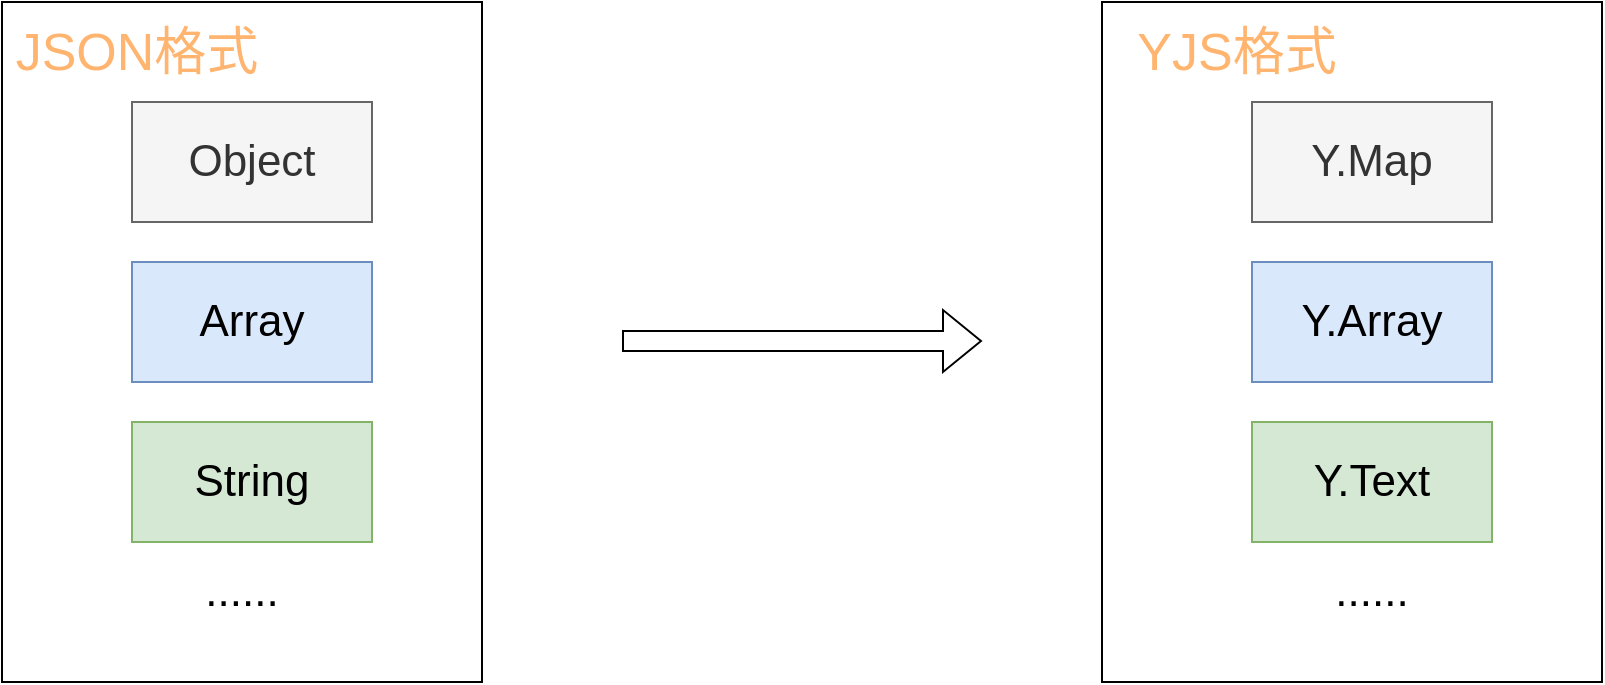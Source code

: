 <mxfile version="24.7.12">
  <diagram name="第 1 页" id="oPP8x1G1xAlBlZ8g7Wp_">
    <mxGraphModel dx="2074" dy="1145" grid="1" gridSize="10" guides="1" tooltips="1" connect="1" arrows="1" fold="1" page="1" pageScale="1" pageWidth="827" pageHeight="1169" math="0" shadow="0">
      <root>
        <mxCell id="0" />
        <mxCell id="1" parent="0" />
        <mxCell id="vi4SyUSUemwbpOqSwb4V-1" value="" style="rounded=0;whiteSpace=wrap;html=1;fontSize=22;" vertex="1" parent="1">
          <mxGeometry x="60" y="500" width="240" height="340" as="geometry" />
        </mxCell>
        <mxCell id="vi4SyUSUemwbpOqSwb4V-5" value="Object" style="rounded=0;whiteSpace=wrap;html=1;fillColor=#f5f5f5;fontColor=#333333;strokeColor=#666666;fontSize=22;" vertex="1" parent="1">
          <mxGeometry x="125" y="550" width="120" height="60" as="geometry" />
        </mxCell>
        <mxCell id="vi4SyUSUemwbpOqSwb4V-6" value="Array" style="rounded=0;whiteSpace=wrap;html=1;fillColor=#dae8fc;strokeColor=#6c8ebf;fontSize=22;" vertex="1" parent="1">
          <mxGeometry x="125" y="630" width="120" height="60" as="geometry" />
        </mxCell>
        <mxCell id="vi4SyUSUemwbpOqSwb4V-7" value="String" style="rounded=0;whiteSpace=wrap;html=1;fillColor=#d5e8d4;strokeColor=#82b366;fontSize=22;" vertex="1" parent="1">
          <mxGeometry x="125" y="710" width="120" height="60" as="geometry" />
        </mxCell>
        <mxCell id="vi4SyUSUemwbpOqSwb4V-8" value="" style="rounded=0;whiteSpace=wrap;html=1;fontSize=22;" vertex="1" parent="1">
          <mxGeometry x="610" y="500" width="250" height="340" as="geometry" />
        </mxCell>
        <mxCell id="vi4SyUSUemwbpOqSwb4V-9" value="Y.Map" style="rounded=0;whiteSpace=wrap;html=1;fillColor=#f5f5f5;fontColor=#333333;strokeColor=#666666;fontSize=22;" vertex="1" parent="1">
          <mxGeometry x="685" y="550" width="120" height="60" as="geometry" />
        </mxCell>
        <mxCell id="vi4SyUSUemwbpOqSwb4V-10" value="Y.Array" style="rounded=0;whiteSpace=wrap;html=1;fillColor=#dae8fc;strokeColor=#6c8ebf;fontSize=22;" vertex="1" parent="1">
          <mxGeometry x="685" y="630" width="120" height="60" as="geometry" />
        </mxCell>
        <mxCell id="vi4SyUSUemwbpOqSwb4V-11" value="Y.Text" style="rounded=0;whiteSpace=wrap;html=1;fillColor=#d5e8d4;strokeColor=#82b366;fontSize=22;" vertex="1" parent="1">
          <mxGeometry x="685" y="710" width="120" height="60" as="geometry" />
        </mxCell>
        <mxCell id="vi4SyUSUemwbpOqSwb4V-13" value="......" style="text;html=1;align=center;verticalAlign=middle;whiteSpace=wrap;rounded=0;fontSize=22;" vertex="1" parent="1">
          <mxGeometry x="150" y="780" width="60" height="30" as="geometry" />
        </mxCell>
        <mxCell id="vi4SyUSUemwbpOqSwb4V-14" value="......" style="text;html=1;align=center;verticalAlign=middle;whiteSpace=wrap;rounded=0;fontSize=22;" vertex="1" parent="1">
          <mxGeometry x="715" y="780" width="60" height="30" as="geometry" />
        </mxCell>
        <mxCell id="vi4SyUSUemwbpOqSwb4V-15" value="JSON格式" style="text;html=1;align=center;verticalAlign=middle;whiteSpace=wrap;rounded=0;fontSize=26;fontColor=#FFB570;" vertex="1" parent="1">
          <mxGeometry x="65" y="510" width="125" height="30" as="geometry" />
        </mxCell>
        <mxCell id="vi4SyUSUemwbpOqSwb4V-16" value="YJS格式" style="text;html=1;align=center;verticalAlign=middle;whiteSpace=wrap;rounded=0;fontSize=26;fontColor=#FFB570;" vertex="1" parent="1">
          <mxGeometry x="625" y="510" width="105" height="30" as="geometry" />
        </mxCell>
        <mxCell id="vi4SyUSUemwbpOqSwb4V-17" value="" style="shape=flexArrow;endArrow=classic;html=1;rounded=0;fontSize=22;" edge="1" parent="1">
          <mxGeometry width="50" height="50" relative="1" as="geometry">
            <mxPoint x="370" y="669.5" as="sourcePoint" />
            <mxPoint x="550" y="669.5" as="targetPoint" />
          </mxGeometry>
        </mxCell>
      </root>
    </mxGraphModel>
  </diagram>
</mxfile>
